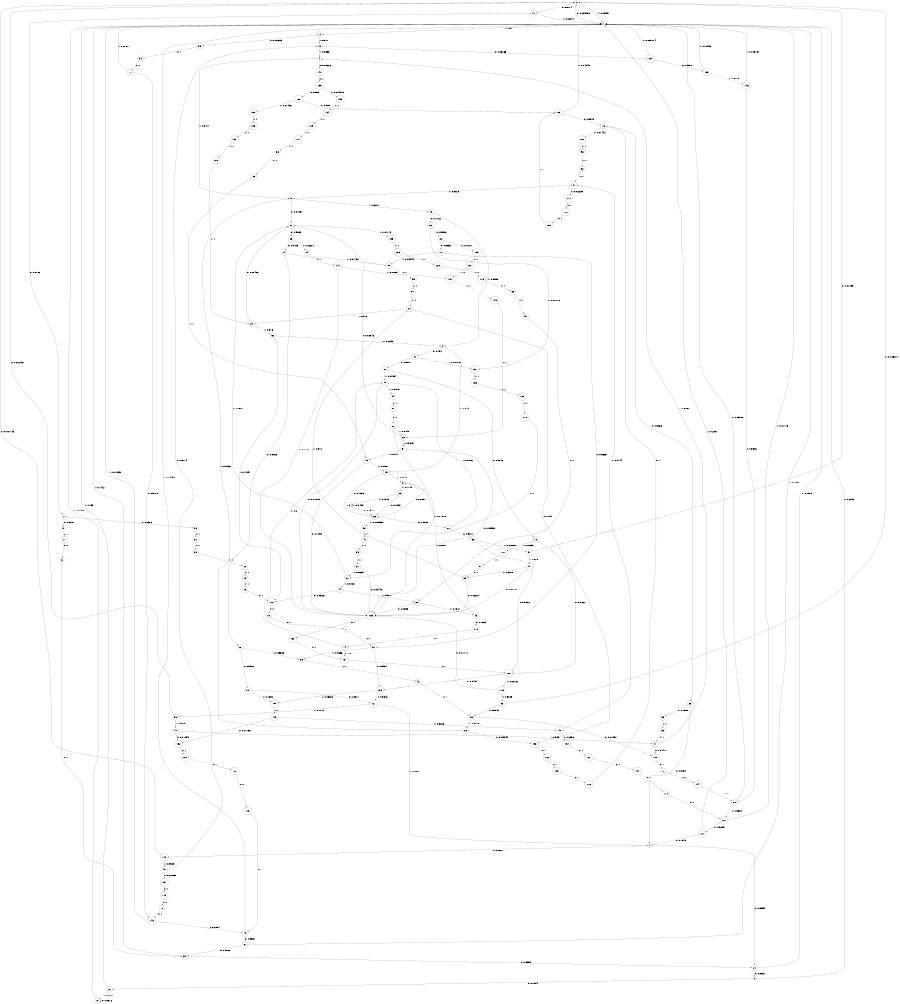digraph "ch1_random_source_L14" {
size = "6,8.5";
ratio = "fill";
node [shape = circle];
node [fontsize = 24];
edge [fontsize = 24];
0 -> 12 [label = "0: 0.9714   "];
0 -> 1 [label = "1: 0.02857  "];
1 -> 0 [label = "0: 0.009003  "];
1 -> 14 [label = "1: 0.991    "];
2 -> 84 [label = "0: 0.152    "];
2 -> 15 [label = "1: 0.848    "];
3 -> 17 [label = "0: 1        "];
4 -> 140 [label = "0: 0.05226  "];
4 -> 5 [label = "1: 0.9477   "];
5 -> 27 [label = "0: 0.07894  "];
5 -> 18 [label = "1: 0.9211   "];
6 -> 69 [label = "0: 1        "];
7 -> 21 [label = "0: 0.8399   "];
7 -> 142 [label = "1: 0.1601   "];
8 -> 22 [label = "0: 0.7904   "];
8 -> 1 [label = "1: 0.2096   "];
9 -> 85 [label = "0: 0.2251   "];
9 -> 23 [label = "1: 0.7749   "];
10 -> 10 [label = "0: 0.8512   "];
10 -> 1 [label = "1: 0.1488   "];
11 -> 3 [label = "0: 0.9697   "];
11 -> 32 [label = "1: 0.0303   "];
12 -> 11 [label = "0: 0.9706   "];
12 -> 1 [label = "1: 0.02941  "];
13 -> 164 [label = "0: 0.03065  "];
13 -> 4 [label = "1: 0.9693   "];
14 -> 35 [label = "0: 0.02303  "];
14 -> 13 [label = "1: 0.977    "];
15 -> 85 [label = "0: 0.1853   "];
15 -> 9 [label = "1: 0.8147   "];
16 -> 85 [label = "0: 0.1577   "];
16 -> 16 [label = "1: 0.8423   "];
17 -> 6 [label = "0: 1        "];
18 -> 83 [label = "0: 0.1102   "];
18 -> 2 [label = "1: 0.8898   "];
19 -> 29 [label = "1: 1        "];
20 -> 121 [label = "0: 0.8317   "];
20 -> 150 [label = "1: 0.1683   "];
21 -> 8 [label = "0: 0.8092   "];
21 -> 1 [label = "1: 0.1908   "];
22 -> 10 [label = "0: 0.801    "];
22 -> 1 [label = "1: 0.199    "];
23 -> 85 [label = "0: 0.2058   "];
23 -> 16 [label = "1: 0.7942   "];
24 -> 26 [label = "0: 0.9825   "];
24 -> 99 [label = "1: 0.01752  "];
25 -> 24 [label = "0: 0.9733   "];
25 -> 54 [label = "1: 0.02671  "];
26 -> 20 [label = "0: 0.9402   "];
26 -> 56 [label = "1: 0.05983  "];
27 -> 25 [label = "0: 0.9883   "];
27 -> 155 [label = "1: 0.01173  "];
28 -> 19 [label = "1: 1        "];
29 -> 110 [label = "0: 1        "];
30 -> 28 [label = "1: 1        "];
31 -> 30 [label = "1: 1        "];
32 -> 31 [label = "1: 1        "];
33 -> 160 [label = "0: 0.9692   "];
33 -> 57 [label = "1: 0.03082  "];
34 -> 77 [label = "0: 1        "];
35 -> 34 [label = "0: 1        "];
36 -> 165 [label = "0: 0.2353   "];
36 -> 43 [label = "1: 0.7647   "];
37 -> 165 [label = "0: 0.03448  "];
37 -> 62 [label = "1: 0.9655   "];
38 -> 165 [label = "0: 0.02804  "];
38 -> 87 [label = "1: 0.972    "];
39 -> 37 [label = "1: 1        "];
40 -> 165 [label = "0: 0.01111  "];
40 -> 38 [label = "1: 0.9889   "];
41 -> 39 [label = "1: 1        "];
42 -> 89 [label = "1: 1        "];
43 -> 112 [label = "0: 0.1923   "];
43 -> 9 [label = "1: 0.8077   "];
44 -> 110 [label = "0: 0.09231  "];
44 -> 36 [label = "1: 0.9077   "];
45 -> 36 [label = "1: 1        "];
46 -> 165 [label = "0: 0.1493   "];
46 -> 15 [label = "1: 0.8507   "];
47 -> 109 [label = "0: 0.04417  "];
47 -> 4 [label = "1: 0.9558   "];
48 -> 152 [label = "0: 0.01099  "];
48 -> 47 [label = "1: 0.989    "];
49 -> 151 [label = "0: 0.02865  "];
49 -> 13 [label = "1: 0.9714   "];
50 -> 47 [label = "1: 1        "];
51 -> 165 [label = "0: 0.09589  "];
51 -> 46 [label = "1: 0.9041   "];
52 -> 110 [label = "0: 0.1357   "];
52 -> 2 [label = "1: 0.8643   "];
53 -> 46 [label = "1: 1        "];
54 -> 141 [label = "1: 1        "];
55 -> 165 [label = "0: 0.01515  "];
55 -> 94 [label = "1: 0.9848   "];
56 -> 42 [label = "1: 1        "];
57 -> 0 [label = "0: 0.01099  "];
57 -> 40 [label = "1: 0.989    "];
58 -> 0 [label = "0: 0.002457  "];
58 -> 48 [label = "1: 0.9975   "];
59 -> 50 [label = "1: 1        "];
60 -> 107 [label = "0: 0.9609   "];
60 -> 1 [label = "1: 0.03906  "];
61 -> 138 [label = "0: 0.9434   "];
61 -> 56 [label = "1: 0.0566   "];
62 -> 27 [label = "0: 0.0597   "];
62 -> 44 [label = "1: 0.9403   "];
63 -> 27 [label = "0: 0.03846  "];
63 -> 51 [label = "1: 0.9615   "];
64 -> 27 [label = "0: 0.08403  "];
64 -> 52 [label = "1: 0.916    "];
65 -> 45 [label = "1: 1        "];
66 -> 53 [label = "1: 1        "];
67 -> 69 [label = "0: 0.8902   "];
67 -> 1 [label = "1: 0.1098   "];
68 -> 7 [label = "0: 0.8492   "];
68 -> 59 [label = "1: 0.1508   "];
69 -> 21 [label = "0: 0.8558   "];
69 -> 1 [label = "1: 0.1442   "];
70 -> 143 [label = "0: 1        "];
71 -> 61 [label = "0: 1        "];
72 -> 144 [label = "0: 1        "];
73 -> 71 [label = "0: 1        "];
74 -> 161 [label = "0: 0.8      "];
74 -> 55 [label = "1: 0.2      "];
75 -> 67 [label = "0: 0.9551   "];
75 -> 1 [label = "1: 0.04494  "];
76 -> 68 [label = "0: 0.9256   "];
76 -> 100 [label = "1: 0.07442  "];
77 -> 143 [label = "0: 0.9718   "];
77 -> 1 [label = "1: 0.02817  "];
78 -> 61 [label = "0: 0.9665   "];
78 -> 99 [label = "1: 0.03349  "];
79 -> 160 [label = "0: 0.9661   "];
79 -> 101 [label = "1: 0.0339   "];
80 -> 78 [label = "0: 0.9833   "];
80 -> 159 [label = "1: 0.01671  "];
81 -> 79 [label = "0: 0.9842   "];
81 -> 55 [label = "1: 0.01584  "];
82 -> 33 [label = "0: 0.9814   "];
82 -> 55 [label = "1: 0.0186   "];
83 -> 80 [label = "0: 0.9928   "];
83 -> 157 [label = "1: 0.00716  "];
84 -> 81 [label = "0: 0.9981   "];
84 -> 157 [label = "1: 0.001881  "];
85 -> 82 [label = "0: 0.9905   "];
85 -> 98 [label = "1: 0.009535  "];
86 -> 165 [label = "0: 0.01515  "];
86 -> 63 [label = "1: 0.9848   "];
87 -> 153 [label = "0: 0.084    "];
87 -> 64 [label = "1: 0.916    "];
88 -> 153 [label = "0: 0.05349  "];
88 -> 5 [label = "1: 0.9465   "];
89 -> 109 [label = "0: 0.01852  "];
89 -> 88 [label = "1: 0.9815   "];
90 -> 86 [label = "1: 1        "];
91 -> 87 [label = "1: 1        "];
92 -> 147 [label = "1: 1        "];
93 -> 0 [label = "0: 0.005814  "];
93 -> 89 [label = "1: 0.9942   "];
94 -> 90 [label = "1: 1        "];
95 -> 91 [label = "1: 1        "];
96 -> 92 [label = "1: 1        "];
97 -> 38 [label = "1: 1        "];
98 -> 41 [label = "1: 1        "];
99 -> 95 [label = "1: 1        "];
100 -> 96 [label = "1: 1        "];
101 -> 97 [label = "1: 1        "];
102 -> 165 [label = "0: 0.01714  "];
102 -> 93 [label = "1: 0.9829   "];
103 -> 76 [label = "0: 0.9575   "];
103 -> 1 [label = "1: 0.04245  "];
104 -> 7 [label = "0: 0.7949   "];
104 -> 1 [label = "1: 0.2051   "];
105 -> 103 [label = "0: 1        "];
106 -> 105 [label = "0: 1        "];
107 -> 104 [label = "0: 0.9289   "];
107 -> 1 [label = "1: 0.07115  "];
108 -> 103 [label = "0: 0.985    "];
108 -> 158 [label = "1: 0.01496  "];
109 -> 72 [label = "0: 1        "];
110 -> 73 [label = "0: 1        "];
111 -> 106 [label = "0: 1        "];
112 -> 74 [label = "0: 1        "];
113 -> 75 [label = "0: 1        "];
114 -> 107 [label = "0: 1        "];
115 -> 76 [label = "0: 1        "];
116 -> 65 [label = "1: 1        "];
117 -> 66 [label = "1: 1        "];
118 -> 62 [label = "1: 1        "];
119 -> 63 [label = "1: 1        "];
120 -> 64 [label = "1: 1        "];
121 -> 7 [label = "0: 0.8881   "];
121 -> 58 [label = "1: 0.1119   "];
122 -> 113 [label = "0: 1        "];
123 -> 115 [label = "0: 1        "];
124 -> 114 [label = "0: 1        "];
125 -> 122 [label = "0: 1        "];
126 -> 123 [label = "0: 1        "];
127 -> 124 [label = "0: 1        "];
128 -> 116 [label = "1: 1        "];
129 -> 117 [label = "1: 1        "];
130 -> 118 [label = "1: 1        "];
131 -> 119 [label = "1: 1        "];
132 -> 120 [label = "1: 1        "];
133 -> 128 [label = "1: 1        "];
134 -> 129 [label = "1: 1        "];
135 -> 130 [label = "1: 1        "];
136 -> 132 [label = "1: 1        "];
137 -> 131 [label = "1: 1        "];
138 -> 121 [label = "0: 0.9348   "];
138 -> 150 [label = "1: 0.06522  "];
139 -> 108 [label = "0: 0.995    "];
139 -> 156 [label = "1: 0.004975  "];
140 -> 139 [label = "0: 1        "];
141 -> 165 [label = "0: 0.1111   "];
141 -> 131 [label = "1: 0.8889   "];
142 -> 0 [label = "0: 0.007143  "];
142 -> 49 [label = "1: 0.9929   "];
143 -> 75 [label = "0: 0.9294   "];
143 -> 1 [label = "1: 0.07059  "];
144 -> 60 [label = "0: 1        "];
145 -> 70 [label = "0: 1        "];
146 -> 60 [label = "0: 0.9906   "];
146 -> 1 [label = "1: 0.009434  "];
147 -> 111 [label = "0: 0.03205  "];
147 -> 5 [label = "1: 0.9679   "];
148 -> 154 [label = "0: 0.0256   "];
148 -> 147 [label = "1: 0.9744   "];
149 -> 152 [label = "0: 0.01736  "];
149 -> 148 [label = "1: 0.9826   "];
150 -> 149 [label = "1: 1        "];
151 -> 145 [label = "0: 1        "];
152 -> 125 [label = "0: 1        "];
153 -> 126 [label = "0: 1        "];
154 -> 127 [label = "0: 1        "];
155 -> 133 [label = "1: 1        "];
156 -> 134 [label = "1: 1        "];
157 -> 135 [label = "1: 1        "];
158 -> 136 [label = "1: 1        "];
159 -> 137 [label = "1: 1        "];
160 -> 138 [label = "0: 0.9484   "];
160 -> 102 [label = "1: 0.05161  "];
161 -> 160 [label = "0: 1        "];
162 -> 161 [label = "0: 1        "];
163 -> 146 [label = "0: 0.9815   "];
163 -> 1 [label = "1: 0.01852  "];
164 -> 163 [label = "0: 0.9908   "];
164 -> 1 [label = "1: 0.009174  "];
165 -> 162 [label = "0: 1        "];
}